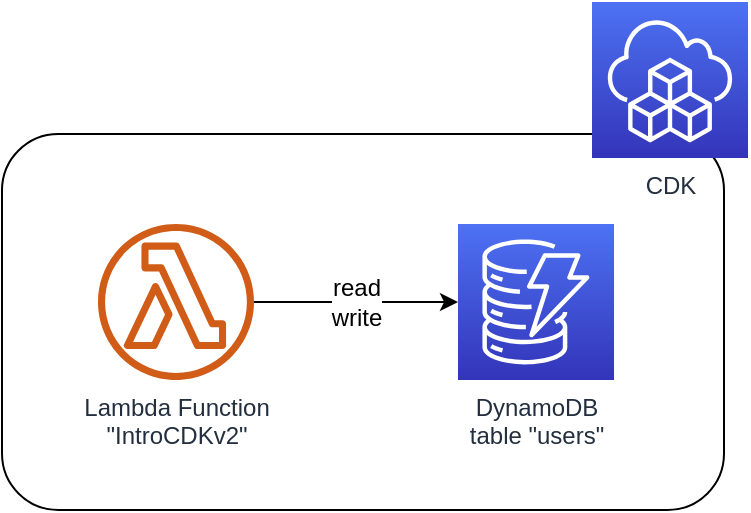 <mxfile version="15.8.4" type="device">
  <diagram id="udniO8MD03csX5mzLp1o" name="diagram">
    <mxGraphModel dx="885" dy="714" grid="0" gridSize="10" guides="1" tooltips="1" connect="1" arrows="1" fold="1" page="1" pageScale="1" pageWidth="1169" pageHeight="827" math="0" shadow="0">
      <root>
        <mxCell id="0" />
        <mxCell id="1" parent="0" />
        <mxCell id="B3rhsz-I7kYIwtOdrkPU-1" value="" style="rounded=1;whiteSpace=wrap;html=1;labelBorderColor=none;fontSize=12;align=left;verticalAlign=top;" vertex="1" parent="1">
          <mxGeometry x="87" y="130" width="361" height="188" as="geometry" />
        </mxCell>
        <mxCell id="B3rhsz-I7kYIwtOdrkPU-2" value="read&lt;br&gt;write" style="edgeStyle=orthogonalEdgeStyle;rounded=0;orthogonalLoop=1;jettySize=auto;html=1;fontSize=12;endArrow=classic;endFill=1;" edge="1" parent="1" source="B3rhsz-I7kYIwtOdrkPU-3" target="B3rhsz-I7kYIwtOdrkPU-4">
          <mxGeometry relative="1" as="geometry" />
        </mxCell>
        <mxCell id="B3rhsz-I7kYIwtOdrkPU-3" value="Lambda Function&lt;br&gt;&quot;&lt;span class=&quot;pl-s&quot;&gt;IntroCDKv2&lt;/span&gt;&quot;" style="outlineConnect=0;fontColor=#232F3E;gradientColor=none;fillColor=#D05C17;strokeColor=none;dashed=0;verticalLabelPosition=bottom;verticalAlign=top;align=center;html=1;fontSize=12;fontStyle=0;aspect=fixed;pointerEvents=1;shape=mxgraph.aws4.lambda_function;labelBorderColor=none;" vertex="1" parent="1">
          <mxGeometry x="135" y="175" width="78" height="78" as="geometry" />
        </mxCell>
        <mxCell id="B3rhsz-I7kYIwtOdrkPU-4" value="DynamoDB&lt;br&gt;table &quot;users&quot;" style="points=[[0,0,0],[0.25,0,0],[0.5,0,0],[0.75,0,0],[1,0,0],[0,1,0],[0.25,1,0],[0.5,1,0],[0.75,1,0],[1,1,0],[0,0.25,0],[0,0.5,0],[0,0.75,0],[1,0.25,0],[1,0.5,0],[1,0.75,0]];outlineConnect=0;fontColor=#232F3E;gradientColor=#4D72F3;gradientDirection=north;fillColor=#3334B9;strokeColor=#ffffff;dashed=0;verticalLabelPosition=bottom;verticalAlign=top;align=center;html=1;fontSize=12;fontStyle=0;aspect=fixed;shape=mxgraph.aws4.resourceIcon;resIcon=mxgraph.aws4.dynamodb;labelBorderColor=none;" vertex="1" parent="1">
          <mxGeometry x="315" y="175" width="78" height="78" as="geometry" />
        </mxCell>
        <mxCell id="B3rhsz-I7kYIwtOdrkPU-5" value="CDK" style="sketch=0;points=[[0,0,0],[0.25,0,0],[0.5,0,0],[0.75,0,0],[1,0,0],[0,1,0],[0.25,1,0],[0.5,1,0],[0.75,1,0],[1,1,0],[0,0.25,0],[0,0.5,0],[0,0.75,0],[1,0.25,0],[1,0.5,0],[1,0.75,0]];outlineConnect=0;fontColor=#232F3E;gradientColor=#4D72F3;gradientDirection=north;fillColor=#3334B9;strokeColor=#ffffff;dashed=0;verticalLabelPosition=bottom;verticalAlign=top;align=center;html=1;fontSize=12;fontStyle=0;aspect=fixed;shape=mxgraph.aws4.resourceIcon;resIcon=mxgraph.aws4.cloud_development_kit;labelBorderColor=none;" vertex="1" parent="1">
          <mxGeometry x="382" y="64" width="78" height="78" as="geometry" />
        </mxCell>
      </root>
    </mxGraphModel>
  </diagram>
</mxfile>
